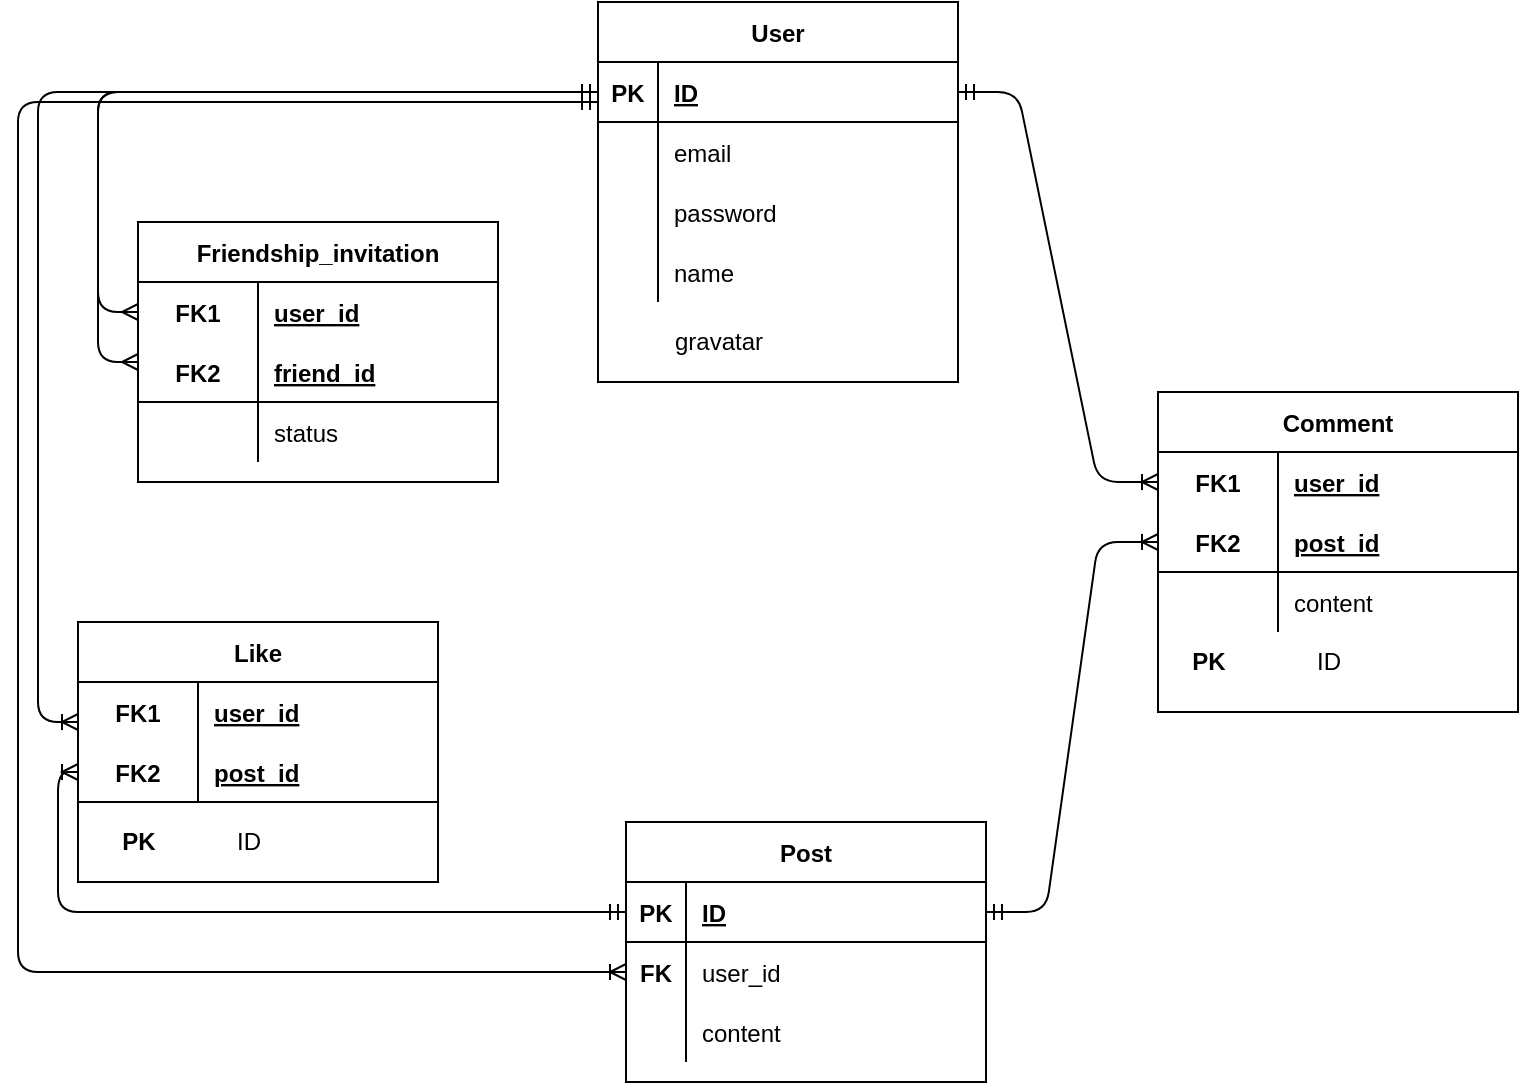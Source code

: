 <mxfile version="14.0.4" type="github">
  <diagram id="aKwX4tVgofbnXJvA0tSx" name="Page-1">
    <mxGraphModel dx="1260" dy="593" grid="1" gridSize="10" guides="1" tooltips="1" connect="1" arrows="1" fold="1" page="1" pageScale="1" pageWidth="827" pageHeight="1169" math="0" shadow="0">
      <root>
        <mxCell id="0" />
        <mxCell id="1" parent="0" />
        <mxCell id="ewgdSoBOEmoUlLfUM5d3-1" value="User" style="shape=table;startSize=30;container=1;collapsible=1;childLayout=tableLayout;fixedRows=1;rowLines=0;fontStyle=1;align=center;resizeLast=1;" parent="1" vertex="1">
          <mxGeometry x="310" y="30" width="180" height="190" as="geometry">
            <mxRectangle x="310" y="30" width="60" height="30" as="alternateBounds" />
          </mxGeometry>
        </mxCell>
        <mxCell id="ewgdSoBOEmoUlLfUM5d3-2" value="" style="shape=partialRectangle;collapsible=0;dropTarget=0;pointerEvents=0;fillColor=none;top=0;left=0;bottom=1;right=0;points=[[0,0.5],[1,0.5]];portConstraint=eastwest;" parent="ewgdSoBOEmoUlLfUM5d3-1" vertex="1">
          <mxGeometry y="30" width="180" height="30" as="geometry" />
        </mxCell>
        <mxCell id="ewgdSoBOEmoUlLfUM5d3-3" value="PK" style="shape=partialRectangle;connectable=0;fillColor=none;top=0;left=0;bottom=0;right=0;fontStyle=1;overflow=hidden;" parent="ewgdSoBOEmoUlLfUM5d3-2" vertex="1">
          <mxGeometry width="30" height="30" as="geometry" />
        </mxCell>
        <mxCell id="ewgdSoBOEmoUlLfUM5d3-4" value="ID" style="shape=partialRectangle;connectable=0;fillColor=none;top=0;left=0;bottom=0;right=0;align=left;spacingLeft=6;fontStyle=5;overflow=hidden;" parent="ewgdSoBOEmoUlLfUM5d3-2" vertex="1">
          <mxGeometry x="30" width="150" height="30" as="geometry" />
        </mxCell>
        <mxCell id="ewgdSoBOEmoUlLfUM5d3-5" value="" style="shape=partialRectangle;collapsible=0;dropTarget=0;pointerEvents=0;fillColor=none;top=0;left=0;bottom=0;right=0;points=[[0,0.5],[1,0.5]];portConstraint=eastwest;" parent="ewgdSoBOEmoUlLfUM5d3-1" vertex="1">
          <mxGeometry y="60" width="180" height="30" as="geometry" />
        </mxCell>
        <mxCell id="ewgdSoBOEmoUlLfUM5d3-6" value="" style="shape=partialRectangle;connectable=0;fillColor=none;top=0;left=0;bottom=0;right=0;editable=1;overflow=hidden;" parent="ewgdSoBOEmoUlLfUM5d3-5" vertex="1">
          <mxGeometry width="30" height="30" as="geometry" />
        </mxCell>
        <mxCell id="ewgdSoBOEmoUlLfUM5d3-7" value="email" style="shape=partialRectangle;connectable=0;fillColor=none;top=0;left=0;bottom=0;right=0;align=left;spacingLeft=6;overflow=hidden;" parent="ewgdSoBOEmoUlLfUM5d3-5" vertex="1">
          <mxGeometry x="30" width="150" height="30" as="geometry" />
        </mxCell>
        <mxCell id="ewgdSoBOEmoUlLfUM5d3-8" value="" style="shape=partialRectangle;collapsible=0;dropTarget=0;pointerEvents=0;fillColor=none;top=0;left=0;bottom=0;right=0;points=[[0,0.5],[1,0.5]];portConstraint=eastwest;" parent="ewgdSoBOEmoUlLfUM5d3-1" vertex="1">
          <mxGeometry y="90" width="180" height="30" as="geometry" />
        </mxCell>
        <mxCell id="ewgdSoBOEmoUlLfUM5d3-9" value="" style="shape=partialRectangle;connectable=0;fillColor=none;top=0;left=0;bottom=0;right=0;editable=1;overflow=hidden;" parent="ewgdSoBOEmoUlLfUM5d3-8" vertex="1">
          <mxGeometry width="30" height="30" as="geometry" />
        </mxCell>
        <mxCell id="ewgdSoBOEmoUlLfUM5d3-10" value="password" style="shape=partialRectangle;connectable=0;fillColor=none;top=0;left=0;bottom=0;right=0;align=left;spacingLeft=6;overflow=hidden;" parent="ewgdSoBOEmoUlLfUM5d3-8" vertex="1">
          <mxGeometry x="30" width="150" height="30" as="geometry" />
        </mxCell>
        <mxCell id="ewgdSoBOEmoUlLfUM5d3-11" value="" style="shape=partialRectangle;collapsible=0;dropTarget=0;pointerEvents=0;fillColor=none;top=0;left=0;bottom=0;right=0;points=[[0,0.5],[1,0.5]];portConstraint=eastwest;" parent="ewgdSoBOEmoUlLfUM5d3-1" vertex="1">
          <mxGeometry y="120" width="180" height="30" as="geometry" />
        </mxCell>
        <mxCell id="ewgdSoBOEmoUlLfUM5d3-12" value="" style="shape=partialRectangle;connectable=0;fillColor=none;top=0;left=0;bottom=0;right=0;editable=1;overflow=hidden;" parent="ewgdSoBOEmoUlLfUM5d3-11" vertex="1">
          <mxGeometry width="30" height="30" as="geometry" />
        </mxCell>
        <mxCell id="ewgdSoBOEmoUlLfUM5d3-13" value="name" style="shape=partialRectangle;connectable=0;fillColor=none;top=0;left=0;bottom=0;right=0;align=left;spacingLeft=6;overflow=hidden;" parent="ewgdSoBOEmoUlLfUM5d3-11" vertex="1">
          <mxGeometry x="30" width="150" height="30" as="geometry" />
        </mxCell>
        <mxCell id="ffq74f7HX5J8-b4OAU0v-1" value="Comment" style="shape=table;startSize=30;container=1;collapsible=1;childLayout=tableLayout;fixedRows=1;rowLines=0;fontStyle=1;align=center;resizeLast=1;" parent="1" vertex="1">
          <mxGeometry x="590" y="225" width="180" height="160" as="geometry" />
        </mxCell>
        <mxCell id="ffq74f7HX5J8-b4OAU0v-2" value="" style="shape=partialRectangle;collapsible=0;dropTarget=0;pointerEvents=0;fillColor=none;top=0;left=0;bottom=0;right=0;points=[[0,0.5],[1,0.5]];portConstraint=eastwest;" parent="ffq74f7HX5J8-b4OAU0v-1" vertex="1">
          <mxGeometry y="30" width="180" height="30" as="geometry" />
        </mxCell>
        <mxCell id="ffq74f7HX5J8-b4OAU0v-3" value="FK1" style="shape=partialRectangle;connectable=0;fillColor=none;top=0;left=0;bottom=0;right=0;fontStyle=1;overflow=hidden;" parent="ffq74f7HX5J8-b4OAU0v-2" vertex="1">
          <mxGeometry width="60" height="30" as="geometry" />
        </mxCell>
        <mxCell id="ffq74f7HX5J8-b4OAU0v-4" value="user_id" style="shape=partialRectangle;connectable=0;fillColor=none;top=0;left=0;bottom=0;right=0;align=left;spacingLeft=6;fontStyle=5;overflow=hidden;" parent="ffq74f7HX5J8-b4OAU0v-2" vertex="1">
          <mxGeometry x="60" width="120" height="30" as="geometry" />
        </mxCell>
        <mxCell id="ffq74f7HX5J8-b4OAU0v-5" value="" style="shape=partialRectangle;collapsible=0;dropTarget=0;pointerEvents=0;fillColor=none;top=0;left=0;bottom=1;right=0;points=[[0,0.5],[1,0.5]];portConstraint=eastwest;" parent="ffq74f7HX5J8-b4OAU0v-1" vertex="1">
          <mxGeometry y="60" width="180" height="30" as="geometry" />
        </mxCell>
        <mxCell id="ffq74f7HX5J8-b4OAU0v-6" value="FK2" style="shape=partialRectangle;connectable=0;fillColor=none;top=0;left=0;bottom=0;right=0;fontStyle=1;overflow=hidden;" parent="ffq74f7HX5J8-b4OAU0v-5" vertex="1">
          <mxGeometry width="60" height="30" as="geometry" />
        </mxCell>
        <mxCell id="ffq74f7HX5J8-b4OAU0v-7" value="post_id" style="shape=partialRectangle;connectable=0;fillColor=none;top=0;left=0;bottom=0;right=0;align=left;spacingLeft=6;fontStyle=5;overflow=hidden;" parent="ffq74f7HX5J8-b4OAU0v-5" vertex="1">
          <mxGeometry x="60" width="120" height="30" as="geometry" />
        </mxCell>
        <mxCell id="ffq74f7HX5J8-b4OAU0v-8" value="" style="shape=partialRectangle;collapsible=0;dropTarget=0;pointerEvents=0;fillColor=none;top=0;left=0;bottom=0;right=0;points=[[0,0.5],[1,0.5]];portConstraint=eastwest;" parent="ffq74f7HX5J8-b4OAU0v-1" vertex="1">
          <mxGeometry y="90" width="180" height="30" as="geometry" />
        </mxCell>
        <mxCell id="ffq74f7HX5J8-b4OAU0v-9" value="" style="shape=partialRectangle;connectable=0;fillColor=none;top=0;left=0;bottom=0;right=0;editable=1;overflow=hidden;" parent="ffq74f7HX5J8-b4OAU0v-8" vertex="1">
          <mxGeometry width="60" height="30" as="geometry" />
        </mxCell>
        <mxCell id="ffq74f7HX5J8-b4OAU0v-10" value="content" style="shape=partialRectangle;connectable=0;fillColor=none;top=0;left=0;bottom=0;right=0;align=left;spacingLeft=6;overflow=hidden;" parent="ffq74f7HX5J8-b4OAU0v-8" vertex="1">
          <mxGeometry x="60" width="120" height="30" as="geometry" />
        </mxCell>
        <mxCell id="ffq74f7HX5J8-b4OAU0v-14" value="Like" style="shape=table;startSize=30;container=1;collapsible=1;childLayout=tableLayout;fixedRows=1;rowLines=0;fontStyle=1;align=center;resizeLast=1;" parent="1" vertex="1">
          <mxGeometry x="50" y="340" width="180" height="130" as="geometry" />
        </mxCell>
        <mxCell id="ffq74f7HX5J8-b4OAU0v-15" value="" style="shape=partialRectangle;collapsible=0;dropTarget=0;pointerEvents=0;fillColor=none;top=0;left=0;bottom=0;right=0;points=[[0,0.5],[1,0.5]];portConstraint=eastwest;" parent="ffq74f7HX5J8-b4OAU0v-14" vertex="1">
          <mxGeometry y="30" width="180" height="30" as="geometry" />
        </mxCell>
        <mxCell id="ffq74f7HX5J8-b4OAU0v-16" value="FK1" style="shape=partialRectangle;connectable=0;fillColor=none;top=0;left=0;bottom=0;right=0;fontStyle=1;overflow=hidden;" parent="ffq74f7HX5J8-b4OAU0v-15" vertex="1">
          <mxGeometry width="60" height="30" as="geometry" />
        </mxCell>
        <mxCell id="ffq74f7HX5J8-b4OAU0v-17" value="user_id" style="shape=partialRectangle;connectable=0;fillColor=none;top=0;left=0;bottom=0;right=0;align=left;spacingLeft=6;fontStyle=5;overflow=hidden;" parent="ffq74f7HX5J8-b4OAU0v-15" vertex="1">
          <mxGeometry x="60" width="120" height="30" as="geometry" />
        </mxCell>
        <mxCell id="ffq74f7HX5J8-b4OAU0v-18" value="" style="shape=partialRectangle;collapsible=0;dropTarget=0;pointerEvents=0;fillColor=none;top=0;left=0;bottom=1;right=0;points=[[0,0.5],[1,0.5]];portConstraint=eastwest;" parent="ffq74f7HX5J8-b4OAU0v-14" vertex="1">
          <mxGeometry y="60" width="180" height="30" as="geometry" />
        </mxCell>
        <mxCell id="ffq74f7HX5J8-b4OAU0v-19" value="FK2" style="shape=partialRectangle;connectable=0;fillColor=none;top=0;left=0;bottom=0;right=0;fontStyle=1;overflow=hidden;" parent="ffq74f7HX5J8-b4OAU0v-18" vertex="1">
          <mxGeometry width="60" height="30" as="geometry" />
        </mxCell>
        <mxCell id="ffq74f7HX5J8-b4OAU0v-20" value="post_id" style="shape=partialRectangle;connectable=0;fillColor=none;top=0;left=0;bottom=0;right=0;align=left;spacingLeft=6;fontStyle=5;overflow=hidden;" parent="ffq74f7HX5J8-b4OAU0v-18" vertex="1">
          <mxGeometry x="60" width="120" height="30" as="geometry" />
        </mxCell>
        <mxCell id="ffq74f7HX5J8-b4OAU0v-24" value="gravatar" style="text;html=1;align=center;verticalAlign=middle;resizable=0;points=[];autosize=1;" parent="1" vertex="1">
          <mxGeometry x="340" y="190" width="60" height="20" as="geometry" />
        </mxCell>
        <mxCell id="ffq74f7HX5J8-b4OAU0v-25" value="ID" style="text;html=1;align=center;verticalAlign=middle;resizable=0;points=[];autosize=1;" parent="1" vertex="1">
          <mxGeometry x="660" y="350" width="30" height="20" as="geometry" />
        </mxCell>
        <mxCell id="ffq74f7HX5J8-b4OAU0v-26" value="Post" style="shape=table;startSize=30;container=1;collapsible=1;childLayout=tableLayout;fixedRows=1;rowLines=0;fontStyle=1;align=center;resizeLast=1;" parent="1" vertex="1">
          <mxGeometry x="324" y="440" width="180" height="130" as="geometry" />
        </mxCell>
        <mxCell id="ffq74f7HX5J8-b4OAU0v-27" value="" style="shape=partialRectangle;collapsible=0;dropTarget=0;pointerEvents=0;fillColor=none;top=0;left=0;bottom=1;right=0;points=[[0,0.5],[1,0.5]];portConstraint=eastwest;" parent="ffq74f7HX5J8-b4OAU0v-26" vertex="1">
          <mxGeometry y="30" width="180" height="30" as="geometry" />
        </mxCell>
        <mxCell id="ffq74f7HX5J8-b4OAU0v-28" value="PK" style="shape=partialRectangle;connectable=0;fillColor=none;top=0;left=0;bottom=0;right=0;fontStyle=1;overflow=hidden;" parent="ffq74f7HX5J8-b4OAU0v-27" vertex="1">
          <mxGeometry width="30" height="30" as="geometry" />
        </mxCell>
        <mxCell id="ffq74f7HX5J8-b4OAU0v-29" value="ID" style="shape=partialRectangle;connectable=0;fillColor=none;top=0;left=0;bottom=0;right=0;align=left;spacingLeft=6;fontStyle=5;overflow=hidden;" parent="ffq74f7HX5J8-b4OAU0v-27" vertex="1">
          <mxGeometry x="30" width="150" height="30" as="geometry" />
        </mxCell>
        <mxCell id="ffq74f7HX5J8-b4OAU0v-30" value="" style="shape=partialRectangle;collapsible=0;dropTarget=0;pointerEvents=0;fillColor=none;top=0;left=0;bottom=0;right=0;points=[[0,0.5],[1,0.5]];portConstraint=eastwest;" parent="ffq74f7HX5J8-b4OAU0v-26" vertex="1">
          <mxGeometry y="60" width="180" height="30" as="geometry" />
        </mxCell>
        <mxCell id="ffq74f7HX5J8-b4OAU0v-31" value="FK" style="shape=partialRectangle;connectable=0;fillColor=none;top=0;left=0;bottom=0;right=0;editable=1;overflow=hidden;fontStyle=1" parent="ffq74f7HX5J8-b4OAU0v-30" vertex="1">
          <mxGeometry width="30" height="30" as="geometry" />
        </mxCell>
        <mxCell id="ffq74f7HX5J8-b4OAU0v-32" value="user_id" style="shape=partialRectangle;connectable=0;fillColor=none;top=0;left=0;bottom=0;right=0;align=left;spacingLeft=6;overflow=hidden;" parent="ffq74f7HX5J8-b4OAU0v-30" vertex="1">
          <mxGeometry x="30" width="150" height="30" as="geometry" />
        </mxCell>
        <mxCell id="ffq74f7HX5J8-b4OAU0v-33" value="" style="shape=partialRectangle;collapsible=0;dropTarget=0;pointerEvents=0;fillColor=none;top=0;left=0;bottom=0;right=0;points=[[0,0.5],[1,0.5]];portConstraint=eastwest;" parent="ffq74f7HX5J8-b4OAU0v-26" vertex="1">
          <mxGeometry y="90" width="180" height="30" as="geometry" />
        </mxCell>
        <mxCell id="ffq74f7HX5J8-b4OAU0v-34" value="" style="shape=partialRectangle;connectable=0;fillColor=none;top=0;left=0;bottom=0;right=0;editable=1;overflow=hidden;" parent="ffq74f7HX5J8-b4OAU0v-33" vertex="1">
          <mxGeometry width="30" height="30" as="geometry" />
        </mxCell>
        <mxCell id="ffq74f7HX5J8-b4OAU0v-35" value="content" style="shape=partialRectangle;connectable=0;fillColor=none;top=0;left=0;bottom=0;right=0;align=left;spacingLeft=6;overflow=hidden;" parent="ffq74f7HX5J8-b4OAU0v-33" vertex="1">
          <mxGeometry x="30" width="150" height="30" as="geometry" />
        </mxCell>
        <mxCell id="ffq74f7HX5J8-b4OAU0v-39" value="&lt;b&gt;PK&lt;/b&gt;" style="text;html=1;align=center;verticalAlign=middle;resizable=0;points=[];autosize=1;" parent="1" vertex="1">
          <mxGeometry x="600" y="350" width="30" height="20" as="geometry" />
        </mxCell>
        <mxCell id="ffq74f7HX5J8-b4OAU0v-44" value="" style="edgeStyle=orthogonalEdgeStyle;fontSize=12;html=1;endArrow=ERoneToMany;startArrow=ERmandOne;exitX=0;exitY=0.5;exitDx=0;exitDy=0;" parent="1" source="ewgdSoBOEmoUlLfUM5d3-2" edge="1">
          <mxGeometry width="100" height="100" relative="1" as="geometry">
            <mxPoint x="390" y="330" as="sourcePoint" />
            <mxPoint x="50" y="390" as="targetPoint" />
            <Array as="points">
              <mxPoint x="30" y="75" />
              <mxPoint x="30" y="390" />
              <mxPoint x="50" y="390" />
            </Array>
          </mxGeometry>
        </mxCell>
        <mxCell id="ffq74f7HX5J8-b4OAU0v-45" value="" style="edgeStyle=orthogonalEdgeStyle;fontSize=12;html=1;endArrow=ERoneToMany;startArrow=ERmandOne;exitX=0;exitY=0.5;exitDx=0;exitDy=0;entryX=0;entryY=0.5;entryDx=0;entryDy=0;" parent="1" source="ffq74f7HX5J8-b4OAU0v-27" target="ffq74f7HX5J8-b4OAU0v-18" edge="1">
          <mxGeometry width="100" height="100" relative="1" as="geometry">
            <mxPoint x="390" y="350" as="sourcePoint" />
            <mxPoint x="490" y="250" as="targetPoint" />
          </mxGeometry>
        </mxCell>
        <mxCell id="ffq74f7HX5J8-b4OAU0v-46" value="" style="edgeStyle=entityRelationEdgeStyle;fontSize=12;html=1;endArrow=ERoneToMany;startArrow=ERmandOne;exitX=1;exitY=0.5;exitDx=0;exitDy=0;entryX=0;entryY=0.5;entryDx=0;entryDy=0;" parent="1" source="ffq74f7HX5J8-b4OAU0v-27" target="ffq74f7HX5J8-b4OAU0v-5" edge="1">
          <mxGeometry width="100" height="100" relative="1" as="geometry">
            <mxPoint x="390" y="350" as="sourcePoint" />
            <mxPoint x="490" y="250" as="targetPoint" />
          </mxGeometry>
        </mxCell>
        <mxCell id="ffq74f7HX5J8-b4OAU0v-47" value="" style="edgeStyle=entityRelationEdgeStyle;fontSize=12;html=1;endArrow=ERoneToMany;startArrow=ERmandOne;exitX=1;exitY=0.5;exitDx=0;exitDy=0;" parent="1" source="ewgdSoBOEmoUlLfUM5d3-2" target="ffq74f7HX5J8-b4OAU0v-2" edge="1">
          <mxGeometry width="100" height="100" relative="1" as="geometry">
            <mxPoint x="360" y="390" as="sourcePoint" />
            <mxPoint x="460" y="290" as="targetPoint" />
          </mxGeometry>
        </mxCell>
        <mxCell id="ffq74f7HX5J8-b4OAU0v-48" value="" style="edgeStyle=orthogonalEdgeStyle;fontSize=12;html=1;endArrow=ERoneToMany;startArrow=ERmandOne;entryX=0;entryY=0.5;entryDx=0;entryDy=0;" parent="1" target="ffq74f7HX5J8-b4OAU0v-30" edge="1">
          <mxGeometry width="100" height="100" relative="1" as="geometry">
            <mxPoint x="310" y="80" as="sourcePoint" />
            <mxPoint x="250" y="110" as="targetPoint" />
            <Array as="points">
              <mxPoint x="20" y="80" />
              <mxPoint x="20" y="515" />
            </Array>
          </mxGeometry>
        </mxCell>
        <mxCell id="ffq74f7HX5J8-b4OAU0v-50" value="Friendship_invitation" style="shape=table;startSize=30;container=1;collapsible=1;childLayout=tableLayout;fixedRows=1;rowLines=0;fontStyle=1;align=center;resizeLast=1;" parent="1" vertex="1">
          <mxGeometry x="80" y="140" width="180" height="130" as="geometry" />
        </mxCell>
        <mxCell id="ffq74f7HX5J8-b4OAU0v-51" value="" style="shape=partialRectangle;collapsible=0;dropTarget=0;pointerEvents=0;fillColor=none;top=0;left=0;bottom=0;right=0;points=[[0,0.5],[1,0.5]];portConstraint=eastwest;" parent="ffq74f7HX5J8-b4OAU0v-50" vertex="1">
          <mxGeometry y="30" width="180" height="30" as="geometry" />
        </mxCell>
        <mxCell id="ffq74f7HX5J8-b4OAU0v-52" value="FK1" style="shape=partialRectangle;connectable=0;fillColor=none;top=0;left=0;bottom=0;right=0;fontStyle=1;overflow=hidden;" parent="ffq74f7HX5J8-b4OAU0v-51" vertex="1">
          <mxGeometry width="60" height="30" as="geometry" />
        </mxCell>
        <mxCell id="ffq74f7HX5J8-b4OAU0v-53" value="user_id" style="shape=partialRectangle;connectable=0;fillColor=none;top=0;left=0;bottom=0;right=0;align=left;spacingLeft=6;fontStyle=5;overflow=hidden;" parent="ffq74f7HX5J8-b4OAU0v-51" vertex="1">
          <mxGeometry x="60" width="120" height="30" as="geometry" />
        </mxCell>
        <mxCell id="ffq74f7HX5J8-b4OAU0v-54" value="" style="shape=partialRectangle;collapsible=0;dropTarget=0;pointerEvents=0;fillColor=none;top=0;left=0;bottom=1;right=0;points=[[0,0.5],[1,0.5]];portConstraint=eastwest;" parent="ffq74f7HX5J8-b4OAU0v-50" vertex="1">
          <mxGeometry y="60" width="180" height="30" as="geometry" />
        </mxCell>
        <mxCell id="ffq74f7HX5J8-b4OAU0v-55" value="FK2" style="shape=partialRectangle;connectable=0;fillColor=none;top=0;left=0;bottom=0;right=0;fontStyle=1;overflow=hidden;" parent="ffq74f7HX5J8-b4OAU0v-54" vertex="1">
          <mxGeometry width="60" height="30" as="geometry" />
        </mxCell>
        <mxCell id="ffq74f7HX5J8-b4OAU0v-56" value="friend_id" style="shape=partialRectangle;connectable=0;fillColor=none;top=0;left=0;bottom=0;right=0;align=left;spacingLeft=6;fontStyle=5;overflow=hidden;" parent="ffq74f7HX5J8-b4OAU0v-54" vertex="1">
          <mxGeometry x="60" width="120" height="30" as="geometry" />
        </mxCell>
        <mxCell id="ffq74f7HX5J8-b4OAU0v-57" value="" style="shape=partialRectangle;collapsible=0;dropTarget=0;pointerEvents=0;fillColor=none;top=0;left=0;bottom=0;right=0;points=[[0,0.5],[1,0.5]];portConstraint=eastwest;" parent="ffq74f7HX5J8-b4OAU0v-50" vertex="1">
          <mxGeometry y="90" width="180" height="30" as="geometry" />
        </mxCell>
        <mxCell id="ffq74f7HX5J8-b4OAU0v-58" value="" style="shape=partialRectangle;connectable=0;fillColor=none;top=0;left=0;bottom=0;right=0;editable=1;overflow=hidden;" parent="ffq74f7HX5J8-b4OAU0v-57" vertex="1">
          <mxGeometry width="60" height="30" as="geometry" />
        </mxCell>
        <mxCell id="ffq74f7HX5J8-b4OAU0v-59" value="status" style="shape=partialRectangle;connectable=0;fillColor=none;top=0;left=0;bottom=0;right=0;align=left;spacingLeft=6;overflow=hidden;" parent="ffq74f7HX5J8-b4OAU0v-57" vertex="1">
          <mxGeometry x="60" width="120" height="30" as="geometry" />
        </mxCell>
        <mxCell id="ffq74f7HX5J8-b4OAU0v-64" value="" style="edgeStyle=elbowEdgeStyle;fontSize=12;html=1;endArrow=ERmany;exitX=0;exitY=0.5;exitDx=0;exitDy=0;entryX=0;entryY=0.5;entryDx=0;entryDy=0;" parent="1" source="ewgdSoBOEmoUlLfUM5d3-2" target="ffq74f7HX5J8-b4OAU0v-51" edge="1">
          <mxGeometry width="100" height="100" relative="1" as="geometry">
            <mxPoint x="390" y="350" as="sourcePoint" />
            <mxPoint x="490" y="250" as="targetPoint" />
            <Array as="points">
              <mxPoint x="60" y="100" />
            </Array>
          </mxGeometry>
        </mxCell>
        <mxCell id="ffq74f7HX5J8-b4OAU0v-65" value="" style="edgeStyle=elbowEdgeStyle;fontSize=12;html=1;endArrow=ERmany;exitX=0;exitY=0.5;exitDx=0;exitDy=0;entryX=0;entryY=0.5;entryDx=0;entryDy=0;" parent="1" source="ewgdSoBOEmoUlLfUM5d3-2" edge="1">
          <mxGeometry width="100" height="100" relative="1" as="geometry">
            <mxPoint x="310" y="100" as="sourcePoint" />
            <mxPoint x="80" y="210" as="targetPoint" />
            <Array as="points">
              <mxPoint x="60" y="125" />
            </Array>
          </mxGeometry>
        </mxCell>
        <mxCell id="MwBd-Mu7CDIf8pOAXlkg-1" value="&lt;b&gt;PK&lt;/b&gt;" style="text;html=1;align=center;verticalAlign=middle;resizable=0;points=[];autosize=1;" vertex="1" parent="1">
          <mxGeometry x="65" y="440" width="30" height="20" as="geometry" />
        </mxCell>
        <mxCell id="MwBd-Mu7CDIf8pOAXlkg-2" value="ID" style="text;html=1;align=center;verticalAlign=middle;resizable=0;points=[];autosize=1;" vertex="1" parent="1">
          <mxGeometry x="120" y="440" width="30" height="20" as="geometry" />
        </mxCell>
      </root>
    </mxGraphModel>
  </diagram>
</mxfile>

